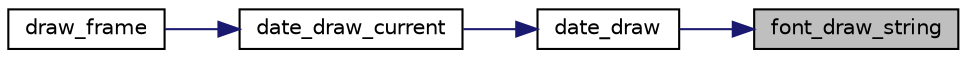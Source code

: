 digraph "font_draw_string"
{
 // LATEX_PDF_SIZE
  edge [fontname="Helvetica",fontsize="10",labelfontname="Helvetica",labelfontsize="10"];
  node [fontname="Helvetica",fontsize="10",shape=record];
  rankdir="RL";
  Node1 [label="font_draw_string",height=0.2,width=0.4,color="black", fillcolor="grey75", style="filled", fontcolor="black",tooltip="Draws a given string to the given coordinates in the given buffer."];
  Node1 -> Node2 [dir="back",color="midnightblue",fontsize="10",style="solid",fontname="Helvetica"];
  Node2 [label="date_draw",height=0.2,width=0.4,color="black", fillcolor="white", style="filled",URL="$group__date.html#ga4935ca0b464c660a91e7f725da5149ae",tooltip="Draws a date to the given screen coordiantes."];
  Node2 -> Node3 [dir="back",color="midnightblue",fontsize="10",style="solid",fontname="Helvetica"];
  Node3 [label="date_draw_current",height=0.2,width=0.4,color="black", fillcolor="white", style="filled",URL="$group__date.html#gac6b60c120a9b43280cf175cc7fb7f047",tooltip="Draws the current date to the top left corner of the screen."];
  Node3 -> Node4 [dir="back",color="midnightblue",fontsize="10",style="solid",fontname="Helvetica"];
  Node4 [label="draw_frame",height=0.2,width=0.4,color="black", fillcolor="white", style="filled",URL="$group__dispatcher.html#ga1265a5e2843f2b1c45ad05ae61de7000",tooltip="Draws the frame to the back buffer and flips the buffers."];
}
